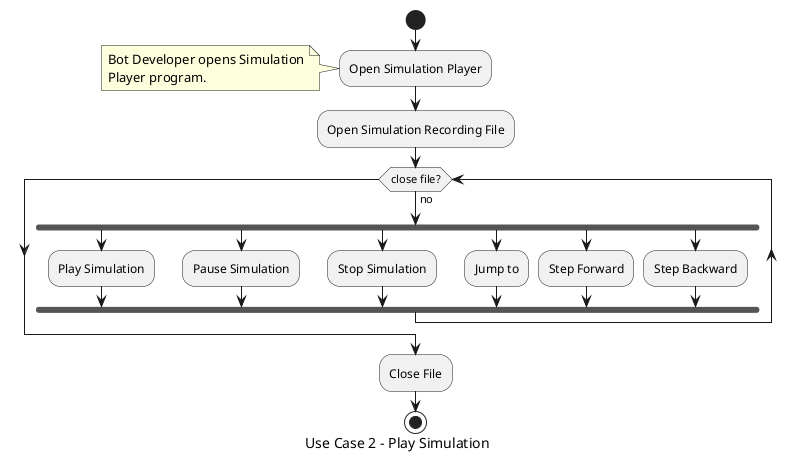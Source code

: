 @startuml

caption Use Case 2 - Play Simulation

start

:Open Simulation Player;
note left
  Bot Developer opens Simulation
  Player program.
end note

:Open Simulation Recording File;

while (close file?) is (no)
  fork
    :Play Simulation;
  fork again
    :Pause Simulation;
  fork again
    :Stop Simulation;
  fork again
    :Jump to;
  fork again
    :Step Forward;
  fork again
    :Step Backward;
  end fork
endwhile

:Close File;

stop

@enduml
